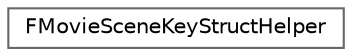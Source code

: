 digraph "Graphical Class Hierarchy"
{
 // INTERACTIVE_SVG=YES
 // LATEX_PDF_SIZE
  bgcolor="transparent";
  edge [fontname=Helvetica,fontsize=10,labelfontname=Helvetica,labelfontsize=10];
  node [fontname=Helvetica,fontsize=10,shape=box,height=0.2,width=0.4];
  rankdir="LR";
  Node0 [id="Node000000",label="FMovieSceneKeyStructHelper",height=0.2,width=0.4,color="grey40", fillcolor="white", style="filled",URL="$d9/d8b/structFMovieSceneKeyStructHelper.html",tooltip="Helper class that marshals user-facing data from an edit UI into particluar keys on various underlyin..."];
}
